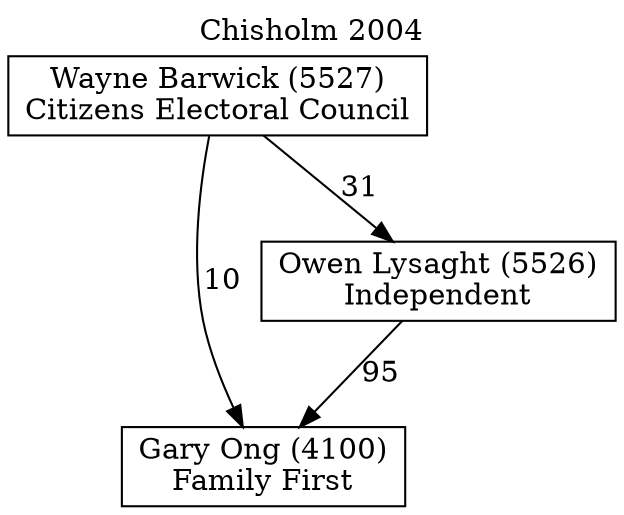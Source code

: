 // House preference flow
digraph "Gary Ong (4100)_Chisholm_2004" {
	graph [label="Chisholm 2004" labelloc=t mclimit=10]
	node [shape=box]
	"Gary Ong (4100)" [label="Gary Ong (4100)
Family First"]
	"Owen Lysaght (5526)" [label="Owen Lysaght (5526)
Independent"]
	"Wayne Barwick (5527)" [label="Wayne Barwick (5527)
Citizens Electoral Council"]
	"Owen Lysaght (5526)" -> "Gary Ong (4100)" [label=95]
	"Wayne Barwick (5527)" -> "Owen Lysaght (5526)" [label=31]
	"Wayne Barwick (5527)" -> "Gary Ong (4100)" [label=10]
}
